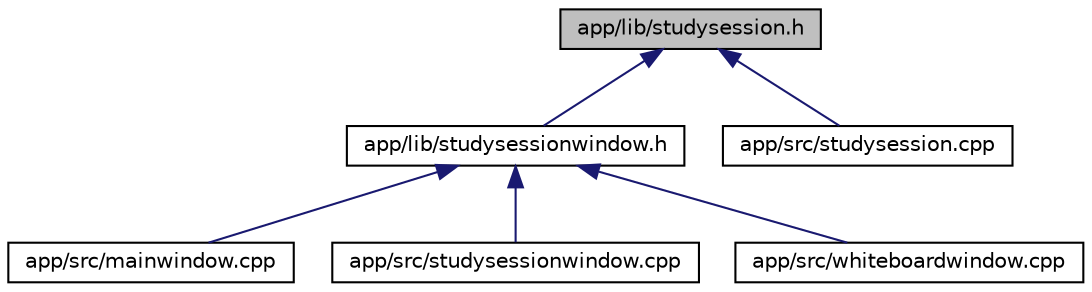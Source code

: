 digraph "app/lib/studysession.h"
{
 // LATEX_PDF_SIZE
  edge [fontname="Helvetica",fontsize="10",labelfontname="Helvetica",labelfontsize="10"];
  node [fontname="Helvetica",fontsize="10",shape=record];
  Node1 [label="app/lib/studysession.h",height=0.2,width=0.4,color="black", fillcolor="grey75", style="filled", fontcolor="black",tooltip=" "];
  Node1 -> Node2 [dir="back",color="midnightblue",fontsize="10",style="solid",fontname="Helvetica"];
  Node2 [label="app/lib/studysessionwindow.h",height=0.2,width=0.4,color="black", fillcolor="white", style="filled",URL="$studysessionwindow_8h.html",tooltip=" "];
  Node2 -> Node3 [dir="back",color="midnightblue",fontsize="10",style="solid",fontname="Helvetica"];
  Node3 [label="app/src/mainwindow.cpp",height=0.2,width=0.4,color="black", fillcolor="white", style="filled",URL="$mainwindow_8cpp.html",tooltip=" "];
  Node2 -> Node4 [dir="back",color="midnightblue",fontsize="10",style="solid",fontname="Helvetica"];
  Node4 [label="app/src/studysessionwindow.cpp",height=0.2,width=0.4,color="black", fillcolor="white", style="filled",URL="$studysessionwindow_8cpp.html",tooltip=" "];
  Node2 -> Node5 [dir="back",color="midnightblue",fontsize="10",style="solid",fontname="Helvetica"];
  Node5 [label="app/src/whiteboardwindow.cpp",height=0.2,width=0.4,color="black", fillcolor="white", style="filled",URL="$whiteboardwindow_8cpp.html",tooltip=" "];
  Node1 -> Node6 [dir="back",color="midnightblue",fontsize="10",style="solid",fontname="Helvetica"];
  Node6 [label="app/src/studysession.cpp",height=0.2,width=0.4,color="black", fillcolor="white", style="filled",URL="$studysession_8cpp.html",tooltip=" "];
}
